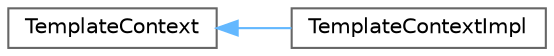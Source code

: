digraph "Graphical Class Hierarchy"
{
 // INTERACTIVE_SVG=YES
 // LATEX_PDF_SIZE
  bgcolor="transparent";
  edge [fontname=Helvetica,fontsize=10,labelfontname=Helvetica,labelfontsize=10];
  node [fontname=Helvetica,fontsize=10,shape=box,height=0.2,width=0.4];
  rankdir="LR";
  Node0 [id="Node000000",label="TemplateContext",height=0.2,width=0.4,color="grey40", fillcolor="white", style="filled",URL="$da/d1b/class_template_context.html",tooltip="Abstract interface for a template context."];
  Node0 -> Node1 [id="edge280_Node000000_Node000001",dir="back",color="steelblue1",style="solid",tooltip=" "];
  Node1 [id="Node000001",label="TemplateContextImpl",height=0.2,width=0.4,color="grey40", fillcolor="white", style="filled",URL="$da/dbf/class_template_context_impl.html",tooltip="Internal class representing the implementation of a template context."];
}
